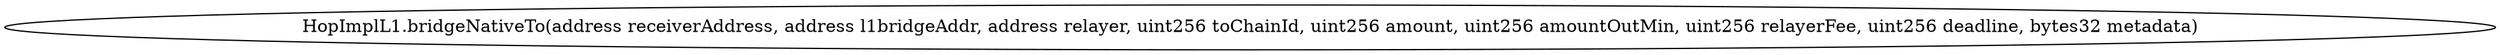 digraph "" {
	graph [bb="0,0,1656.9,36"];
	node [label="\N"];
	"HopImplL1.bridgeNativeTo(address receiverAddress, address l1bridgeAddr, address relayer, uint256 toChainId, uint256 amount, uint256 \
amountOutMin, uint256 relayerFee, uint256 deadline, bytes32 metadata)"	 [height=0.5,
		pos="828.44,18",
		width=23.012];
}
